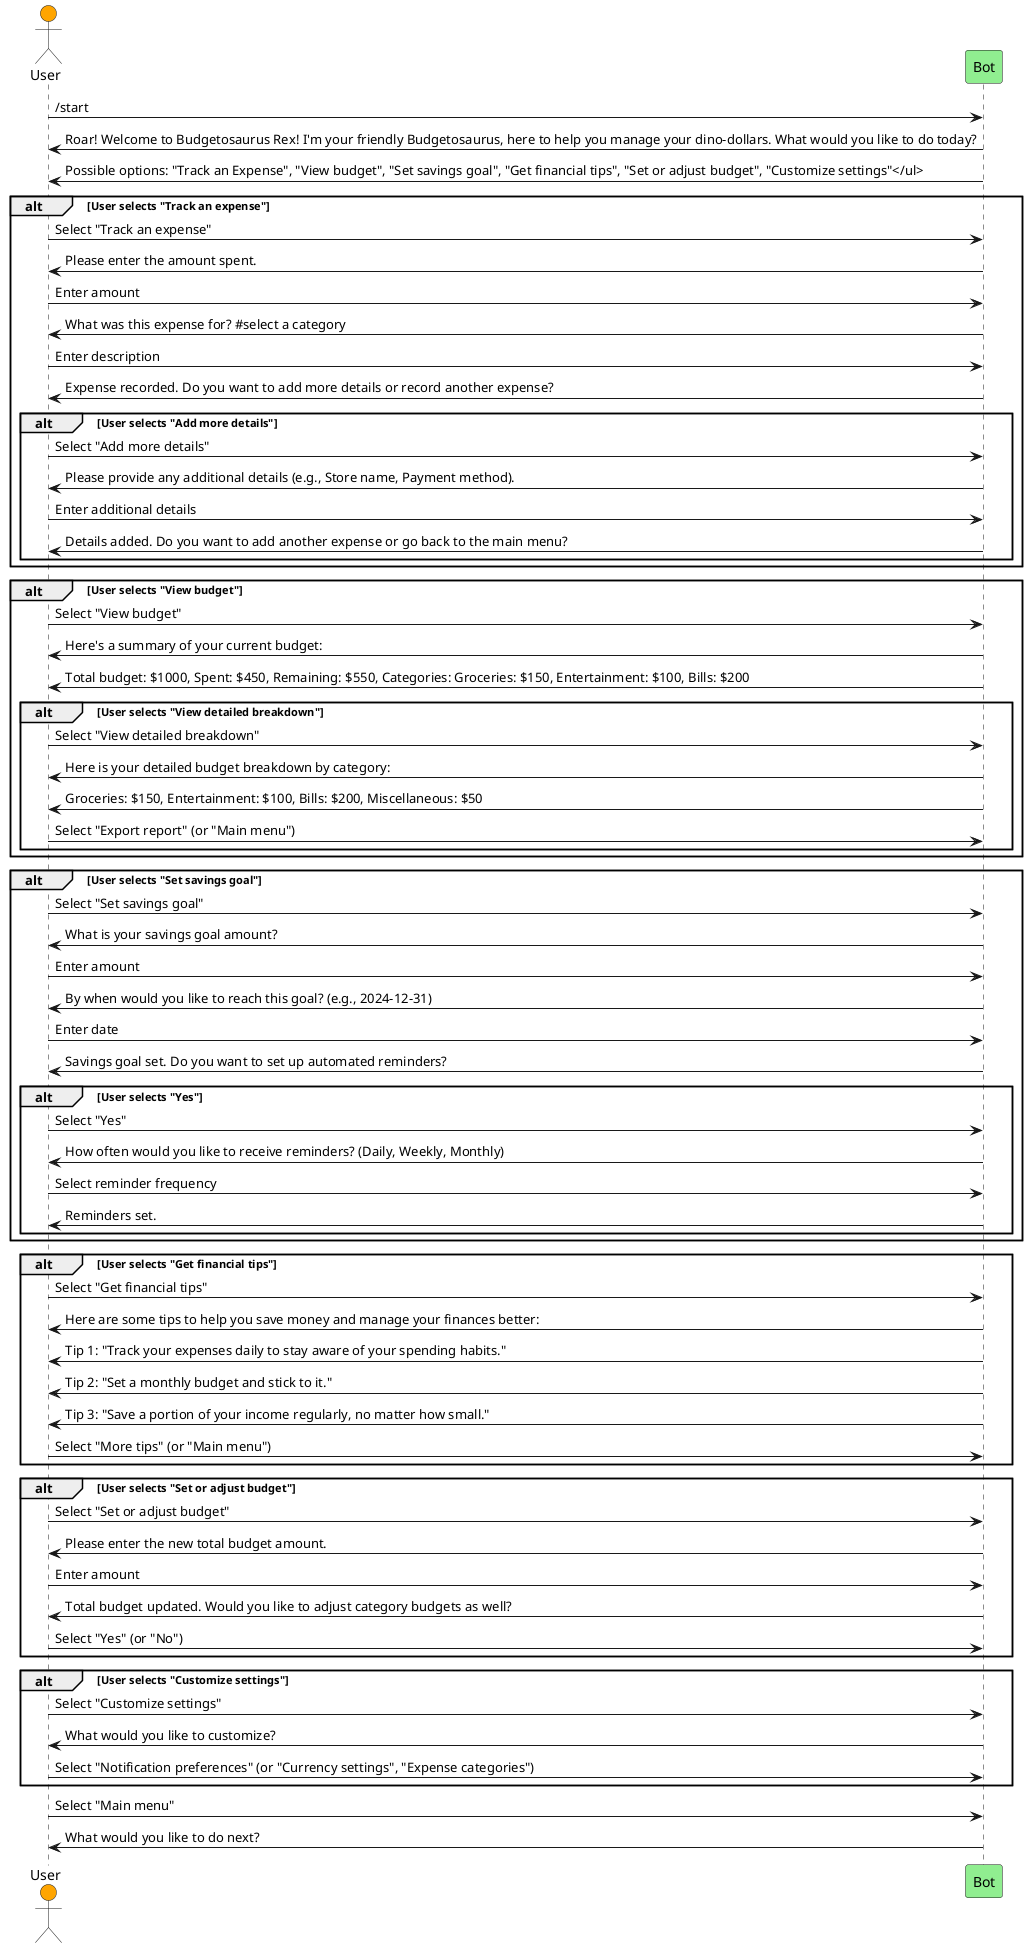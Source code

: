@startuml interaction
actor User #orange
participant Bot #lightgreen

User -> Bot: /start
Bot -> User: Roar! Welcome to Budgetosaurus Rex! I'm your friendly Budgetosaurus, here to help you manage your dino-dollars. What would you like to do today?
Bot -> User: Possible options: "Track an Expense", "View budget", "Set savings goal", "Get financial tips", "Set or adjust budget", "Customize settings"</ul>
alt User selects "Track an expense"
    User -> Bot: Select "Track an expense"
    Bot -> User: Please enter the amount spent.
    User -> Bot: Enter amount
    Bot -> User: What was this expense for? #select a category
    User -> Bot: Enter description
    Bot -> User: Expense recorded. Do you want to add more details or record another expense?
    alt User selects "Add more details"
        User -> Bot: Select "Add more details"
        Bot -> User: Please provide any additional details (e.g., Store name, Payment method).
        User -> Bot: Enter additional details
        Bot -> User: Details added. Do you want to add another expense or go back to the main menu?
    end
end

alt User selects "View budget"
    User -> Bot: Select "View budget"
    Bot -> User: Here's a summary of your current budget:
    Bot -> User: Total budget: $1000, Spent: $450, Remaining: $550, Categories: Groceries: $150, Entertainment: $100, Bills: $200
    alt User selects "View detailed breakdown"
        User -> Bot: Select "View detailed breakdown"
        Bot -> User: Here is your detailed budget breakdown by category:
        Bot -> User: Groceries: $150, Entertainment: $100, Bills: $200, Miscellaneous: $50
        User -> Bot: Select "Export report" (or "Main menu")
    end
end

alt User selects "Set savings goal"
    User -> Bot: Select "Set savings goal"
    Bot -> User: What is your savings goal amount?
    User -> Bot: Enter amount
    Bot -> User: By when would you like to reach this goal? (e.g., 2024-12-31)
    User -> Bot: Enter date
    Bot -> User: Savings goal set. Do you want to set up automated reminders?
    alt User selects "Yes"
        User -> Bot: Select "Yes"
        Bot -> User: How often would you like to receive reminders? (Daily, Weekly, Monthly)
        User -> Bot: Select reminder frequency
        Bot -> User: Reminders set.
    end
end

alt User selects "Get financial tips"
    User -> Bot: Select "Get financial tips"
    Bot -> User: Here are some tips to help you save money and manage your finances better:
    Bot -> User: Tip 1: "Track your expenses daily to stay aware of your spending habits."
    Bot -> User: Tip 2: "Set a monthly budget and stick to it."
    Bot -> User: Tip 3: "Save a portion of your income regularly, no matter how small."
    User -> Bot: Select "More tips" (or "Main menu")
end

alt User selects "Set or adjust budget"
    User -> Bot: Select "Set or adjust budget"
    Bot -> User: Please enter the new total budget amount.
    User -> Bot: Enter amount
    Bot -> User: Total budget updated. Would you like to adjust category budgets as well?
    User -> Bot: Select "Yes" (or "No")
end

alt User selects "Customize settings"
    User -> Bot: Select "Customize settings"
    Bot -> User: What would you like to customize?
    User -> Bot: Select "Notification preferences" (or "Currency settings", "Expense categories")
end

User -> Bot: Select "Main menu"
Bot -> User: What would you like to do next?
@enduml